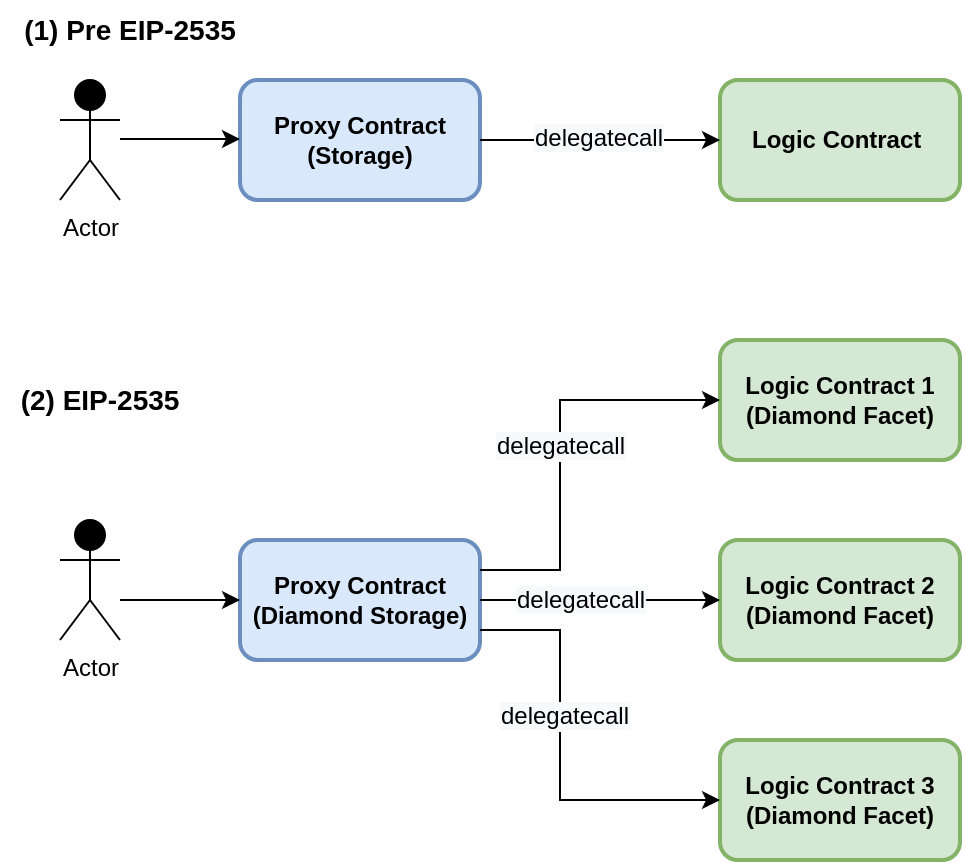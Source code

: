 <mxfile version="20.3.0" type="device"><diagram id="o2-JqZ5TcPTj-pTw5fgl" name="Page-1"><mxGraphModel dx="533" dy="1709" grid="1" gridSize="10" guides="1" tooltips="1" connect="1" arrows="1" fold="1" page="1" pageScale="1" pageWidth="850" pageHeight="1100" math="0" shadow="0"><root><mxCell id="0"/><mxCell id="1" parent="0"/><mxCell id="SnZPsN_Zl7H52GzTFpuy-1" value="Actor" style="shape=umlActor;verticalLabelPosition=bottom;verticalAlign=top;html=1;outlineConnect=0;fillColor=#000000;" vertex="1" parent="1"><mxGeometry x="100" y="170" width="30" height="60" as="geometry"/></mxCell><mxCell id="SnZPsN_Zl7H52GzTFpuy-2" value="&lt;b&gt;Proxy Contract&lt;br&gt;(Diamond Storage)&lt;/b&gt;" style="rounded=1;whiteSpace=wrap;html=1;fillColor=#dae8fc;strokeColor=#6c8ebf;strokeWidth=2;" vertex="1" parent="1"><mxGeometry x="190" y="180" width="120" height="60" as="geometry"/></mxCell><mxCell id="SnZPsN_Zl7H52GzTFpuy-3" value="&lt;b&gt;Logic Contract 1&lt;br&gt;(Diamond Facet)&lt;/b&gt;" style="rounded=1;whiteSpace=wrap;html=1;fillColor=#d5e8d4;strokeColor=#82b366;strokeWidth=2;" vertex="1" parent="1"><mxGeometry x="430" y="80" width="120" height="60" as="geometry"/></mxCell><mxCell id="SnZPsN_Zl7H52GzTFpuy-4" value="&lt;b&gt;Logic Contract 2&lt;br&gt;(Diamond Facet)&lt;/b&gt;" style="rounded=1;whiteSpace=wrap;html=1;fillColor=#d5e8d4;strokeColor=#82b366;strokeWidth=2;" vertex="1" parent="1"><mxGeometry x="430" y="180" width="120" height="60" as="geometry"/></mxCell><mxCell id="SnZPsN_Zl7H52GzTFpuy-5" value="&lt;b&gt;Logic Contract 3&lt;br&gt;(Diamond Facet)&lt;/b&gt;" style="rounded=1;whiteSpace=wrap;html=1;fillColor=#d5e8d4;strokeColor=#82b366;strokeWidth=2;" vertex="1" parent="1"><mxGeometry x="430" y="280" width="120" height="60" as="geometry"/></mxCell><mxCell id="SnZPsN_Zl7H52GzTFpuy-8" value="&lt;span style=&quot;font-size: 12px; background-color: rgb(248, 249, 250);&quot;&gt;delegatecall&lt;/span&gt;" style="endArrow=classic;html=1;rounded=0;fontColor=#000000;exitX=1;exitY=0.25;exitDx=0;exitDy=0;entryX=0;entryY=0.5;entryDx=0;entryDy=0;" edge="1" parent="1" source="SnZPsN_Zl7H52GzTFpuy-2" target="SnZPsN_Zl7H52GzTFpuy-3"><mxGeometry width="50" height="50" relative="1" as="geometry"><mxPoint x="350" y="190" as="sourcePoint"/><mxPoint x="400" y="140" as="targetPoint"/><Array as="points"><mxPoint x="350" y="195"/><mxPoint x="350" y="110"/></Array></mxGeometry></mxCell><mxCell id="SnZPsN_Zl7H52GzTFpuy-9" value="" style="endArrow=classic;html=1;rounded=0;fontColor=#000000;exitX=1;exitY=0.5;exitDx=0;exitDy=0;entryX=0;entryY=0.5;entryDx=0;entryDy=0;" edge="1" parent="1" source="SnZPsN_Zl7H52GzTFpuy-2" target="SnZPsN_Zl7H52GzTFpuy-4"><mxGeometry width="50" height="50" relative="1" as="geometry"><mxPoint x="340" y="270" as="sourcePoint"/><mxPoint x="390" y="220" as="targetPoint"/></mxGeometry></mxCell><mxCell id="SnZPsN_Zl7H52GzTFpuy-11" value="&lt;span style=&quot;font-size: 12px; background-color: rgb(248, 249, 250);&quot;&gt;delegatecall&lt;/span&gt;" style="edgeLabel;html=1;align=center;verticalAlign=middle;resizable=0;points=[];fontColor=#000000;" vertex="1" connectable="0" parent="SnZPsN_Zl7H52GzTFpuy-9"><mxGeometry x="-0.167" y="1" relative="1" as="geometry"><mxPoint y="1" as="offset"/></mxGeometry></mxCell><mxCell id="SnZPsN_Zl7H52GzTFpuy-12" value="" style="endArrow=classic;html=1;rounded=0;fontColor=#000000;exitX=1;exitY=0.75;exitDx=0;exitDy=0;entryX=0;entryY=0.5;entryDx=0;entryDy=0;" edge="1" parent="1" source="SnZPsN_Zl7H52GzTFpuy-2" target="SnZPsN_Zl7H52GzTFpuy-5"><mxGeometry width="50" height="50" relative="1" as="geometry"><mxPoint x="350" y="320" as="sourcePoint"/><mxPoint x="400" y="270" as="targetPoint"/><Array as="points"><mxPoint x="350" y="225"/><mxPoint x="350" y="310"/></Array></mxGeometry></mxCell><mxCell id="SnZPsN_Zl7H52GzTFpuy-13" value="&lt;span style=&quot;font-size: 12px; background-color: rgb(248, 249, 250);&quot;&gt;delegatecall&lt;/span&gt;" style="edgeLabel;html=1;align=center;verticalAlign=middle;resizable=0;points=[];fontColor=#000000;" vertex="1" connectable="0" parent="SnZPsN_Zl7H52GzTFpuy-12"><mxGeometry x="-0.19" y="2" relative="1" as="geometry"><mxPoint as="offset"/></mxGeometry></mxCell><mxCell id="SnZPsN_Zl7H52GzTFpuy-14" value="" style="endArrow=classic;html=1;rounded=0;fontColor=#000000;entryX=0;entryY=0.5;entryDx=0;entryDy=0;" edge="1" parent="1" target="SnZPsN_Zl7H52GzTFpuy-2"><mxGeometry width="50" height="50" relative="1" as="geometry"><mxPoint x="130" y="210" as="sourcePoint"/><mxPoint x="190" y="310" as="targetPoint"/></mxGeometry></mxCell><mxCell id="SnZPsN_Zl7H52GzTFpuy-17" value="&lt;b&gt;Proxy Contract&lt;br&gt;(Storage)&lt;/b&gt;" style="rounded=1;whiteSpace=wrap;html=1;fillColor=#dae8fc;strokeColor=#6c8ebf;strokeWidth=2;" vertex="1" parent="1"><mxGeometry x="190" y="-50" width="120" height="60" as="geometry"/></mxCell><mxCell id="SnZPsN_Zl7H52GzTFpuy-18" value="Actor" style="shape=umlActor;verticalLabelPosition=bottom;verticalAlign=top;html=1;outlineConnect=0;fillColor=#000000;" vertex="1" parent="1"><mxGeometry x="100" y="-50" width="30" height="60" as="geometry"/></mxCell><mxCell id="SnZPsN_Zl7H52GzTFpuy-19" value="" style="endArrow=classic;html=1;rounded=0;fontColor=#000000;entryX=0;entryY=0.5;entryDx=0;entryDy=0;" edge="1" parent="1"><mxGeometry width="50" height="50" relative="1" as="geometry"><mxPoint x="130" y="-20.5" as="sourcePoint"/><mxPoint x="190" y="-20.5" as="targetPoint"/></mxGeometry></mxCell><mxCell id="SnZPsN_Zl7H52GzTFpuy-20" value="&lt;b&gt;Logic Contract&amp;nbsp;&lt;/b&gt;" style="rounded=1;whiteSpace=wrap;html=1;fillColor=#d5e8d4;strokeColor=#82b366;strokeWidth=2;" vertex="1" parent="1"><mxGeometry x="430" y="-50" width="120" height="60" as="geometry"/></mxCell><mxCell id="SnZPsN_Zl7H52GzTFpuy-21" value="&lt;b&gt;&lt;font style=&quot;font-size: 14px;&quot;&gt;(1) Pre EIP-2535&lt;/font&gt;&lt;/b&gt;" style="text;html=1;strokeColor=none;fillColor=none;align=center;verticalAlign=middle;whiteSpace=wrap;rounded=0;strokeWidth=2;fontColor=#000000;" vertex="1" parent="1"><mxGeometry x="80" y="-90" width="110" height="30" as="geometry"/></mxCell><mxCell id="SnZPsN_Zl7H52GzTFpuy-22" value="" style="endArrow=classic;html=1;rounded=0;fontColor=#000000;exitX=1;exitY=0.5;exitDx=0;exitDy=0;entryX=0;entryY=0.5;entryDx=0;entryDy=0;" edge="1" parent="1" source="SnZPsN_Zl7H52GzTFpuy-17" target="SnZPsN_Zl7H52GzTFpuy-20"><mxGeometry width="50" height="50" relative="1" as="geometry"><mxPoint x="360" y="50" as="sourcePoint"/><mxPoint x="410" as="targetPoint"/></mxGeometry></mxCell><mxCell id="SnZPsN_Zl7H52GzTFpuy-23" value="&lt;span style=&quot;font-size: 12px; background-color: rgb(248, 249, 250);&quot;&gt;delegatecall&lt;/span&gt;" style="edgeLabel;html=1;align=center;verticalAlign=middle;resizable=0;points=[];fontColor=#000000;" vertex="1" connectable="0" parent="SnZPsN_Zl7H52GzTFpuy-22"><mxGeometry x="-0.017" y="2" relative="1" as="geometry"><mxPoint y="1" as="offset"/></mxGeometry></mxCell><mxCell id="SnZPsN_Zl7H52GzTFpuy-24" value="&lt;b&gt;&lt;font style=&quot;font-size: 14px;&quot;&gt;(2) EIP-2535&lt;/font&gt;&lt;/b&gt;" style="text;html=1;strokeColor=none;fillColor=none;align=center;verticalAlign=middle;whiteSpace=wrap;rounded=0;strokeWidth=2;fontColor=#000000;" vertex="1" parent="1"><mxGeometry x="70" y="95" width="100" height="30" as="geometry"/></mxCell></root></mxGraphModel></diagram></mxfile>